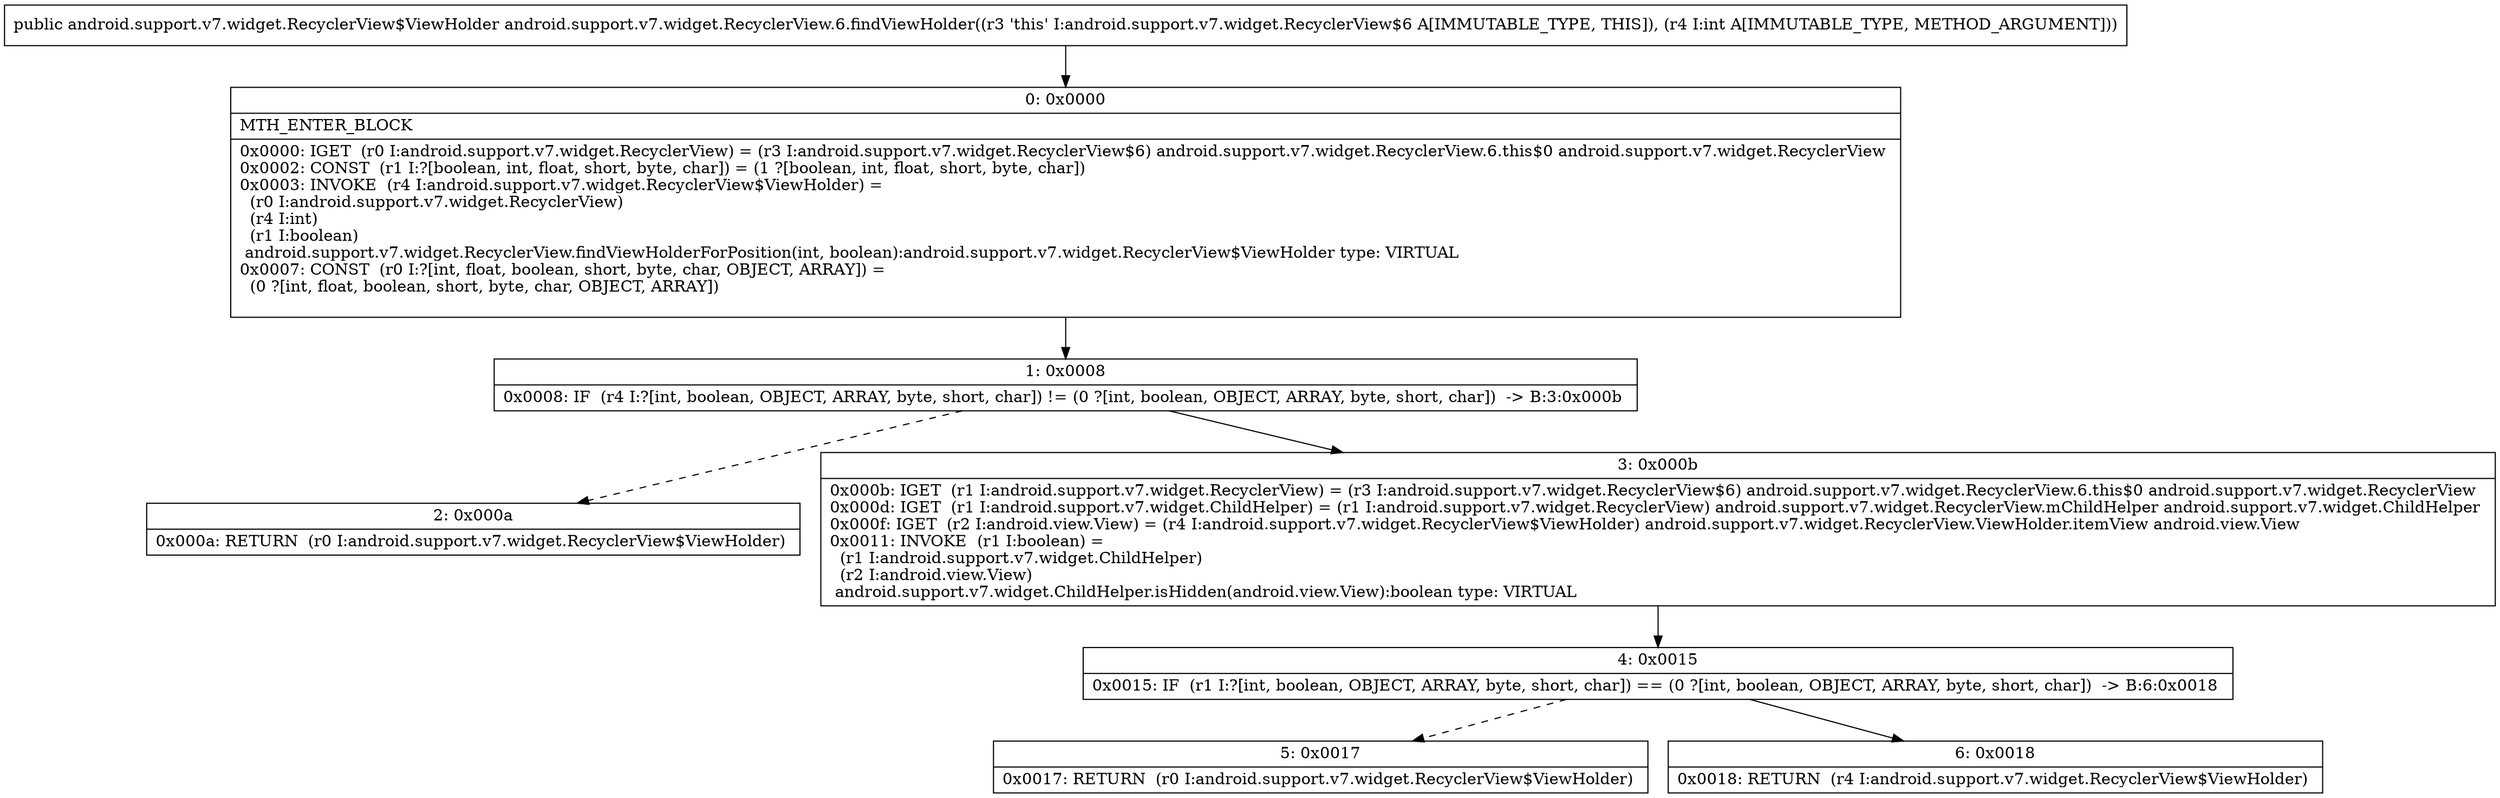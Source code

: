 digraph "CFG forandroid.support.v7.widget.RecyclerView.6.findViewHolder(I)Landroid\/support\/v7\/widget\/RecyclerView$ViewHolder;" {
Node_0 [shape=record,label="{0\:\ 0x0000|MTH_ENTER_BLOCK\l|0x0000: IGET  (r0 I:android.support.v7.widget.RecyclerView) = (r3 I:android.support.v7.widget.RecyclerView$6) android.support.v7.widget.RecyclerView.6.this$0 android.support.v7.widget.RecyclerView \l0x0002: CONST  (r1 I:?[boolean, int, float, short, byte, char]) = (1 ?[boolean, int, float, short, byte, char]) \l0x0003: INVOKE  (r4 I:android.support.v7.widget.RecyclerView$ViewHolder) = \l  (r0 I:android.support.v7.widget.RecyclerView)\l  (r4 I:int)\l  (r1 I:boolean)\l android.support.v7.widget.RecyclerView.findViewHolderForPosition(int, boolean):android.support.v7.widget.RecyclerView$ViewHolder type: VIRTUAL \l0x0007: CONST  (r0 I:?[int, float, boolean, short, byte, char, OBJECT, ARRAY]) = \l  (0 ?[int, float, boolean, short, byte, char, OBJECT, ARRAY])\l \l}"];
Node_1 [shape=record,label="{1\:\ 0x0008|0x0008: IF  (r4 I:?[int, boolean, OBJECT, ARRAY, byte, short, char]) != (0 ?[int, boolean, OBJECT, ARRAY, byte, short, char])  \-\> B:3:0x000b \l}"];
Node_2 [shape=record,label="{2\:\ 0x000a|0x000a: RETURN  (r0 I:android.support.v7.widget.RecyclerView$ViewHolder) \l}"];
Node_3 [shape=record,label="{3\:\ 0x000b|0x000b: IGET  (r1 I:android.support.v7.widget.RecyclerView) = (r3 I:android.support.v7.widget.RecyclerView$6) android.support.v7.widget.RecyclerView.6.this$0 android.support.v7.widget.RecyclerView \l0x000d: IGET  (r1 I:android.support.v7.widget.ChildHelper) = (r1 I:android.support.v7.widget.RecyclerView) android.support.v7.widget.RecyclerView.mChildHelper android.support.v7.widget.ChildHelper \l0x000f: IGET  (r2 I:android.view.View) = (r4 I:android.support.v7.widget.RecyclerView$ViewHolder) android.support.v7.widget.RecyclerView.ViewHolder.itemView android.view.View \l0x0011: INVOKE  (r1 I:boolean) = \l  (r1 I:android.support.v7.widget.ChildHelper)\l  (r2 I:android.view.View)\l android.support.v7.widget.ChildHelper.isHidden(android.view.View):boolean type: VIRTUAL \l}"];
Node_4 [shape=record,label="{4\:\ 0x0015|0x0015: IF  (r1 I:?[int, boolean, OBJECT, ARRAY, byte, short, char]) == (0 ?[int, boolean, OBJECT, ARRAY, byte, short, char])  \-\> B:6:0x0018 \l}"];
Node_5 [shape=record,label="{5\:\ 0x0017|0x0017: RETURN  (r0 I:android.support.v7.widget.RecyclerView$ViewHolder) \l}"];
Node_6 [shape=record,label="{6\:\ 0x0018|0x0018: RETURN  (r4 I:android.support.v7.widget.RecyclerView$ViewHolder) \l}"];
MethodNode[shape=record,label="{public android.support.v7.widget.RecyclerView$ViewHolder android.support.v7.widget.RecyclerView.6.findViewHolder((r3 'this' I:android.support.v7.widget.RecyclerView$6 A[IMMUTABLE_TYPE, THIS]), (r4 I:int A[IMMUTABLE_TYPE, METHOD_ARGUMENT])) }"];
MethodNode -> Node_0;
Node_0 -> Node_1;
Node_1 -> Node_2[style=dashed];
Node_1 -> Node_3;
Node_3 -> Node_4;
Node_4 -> Node_5[style=dashed];
Node_4 -> Node_6;
}

